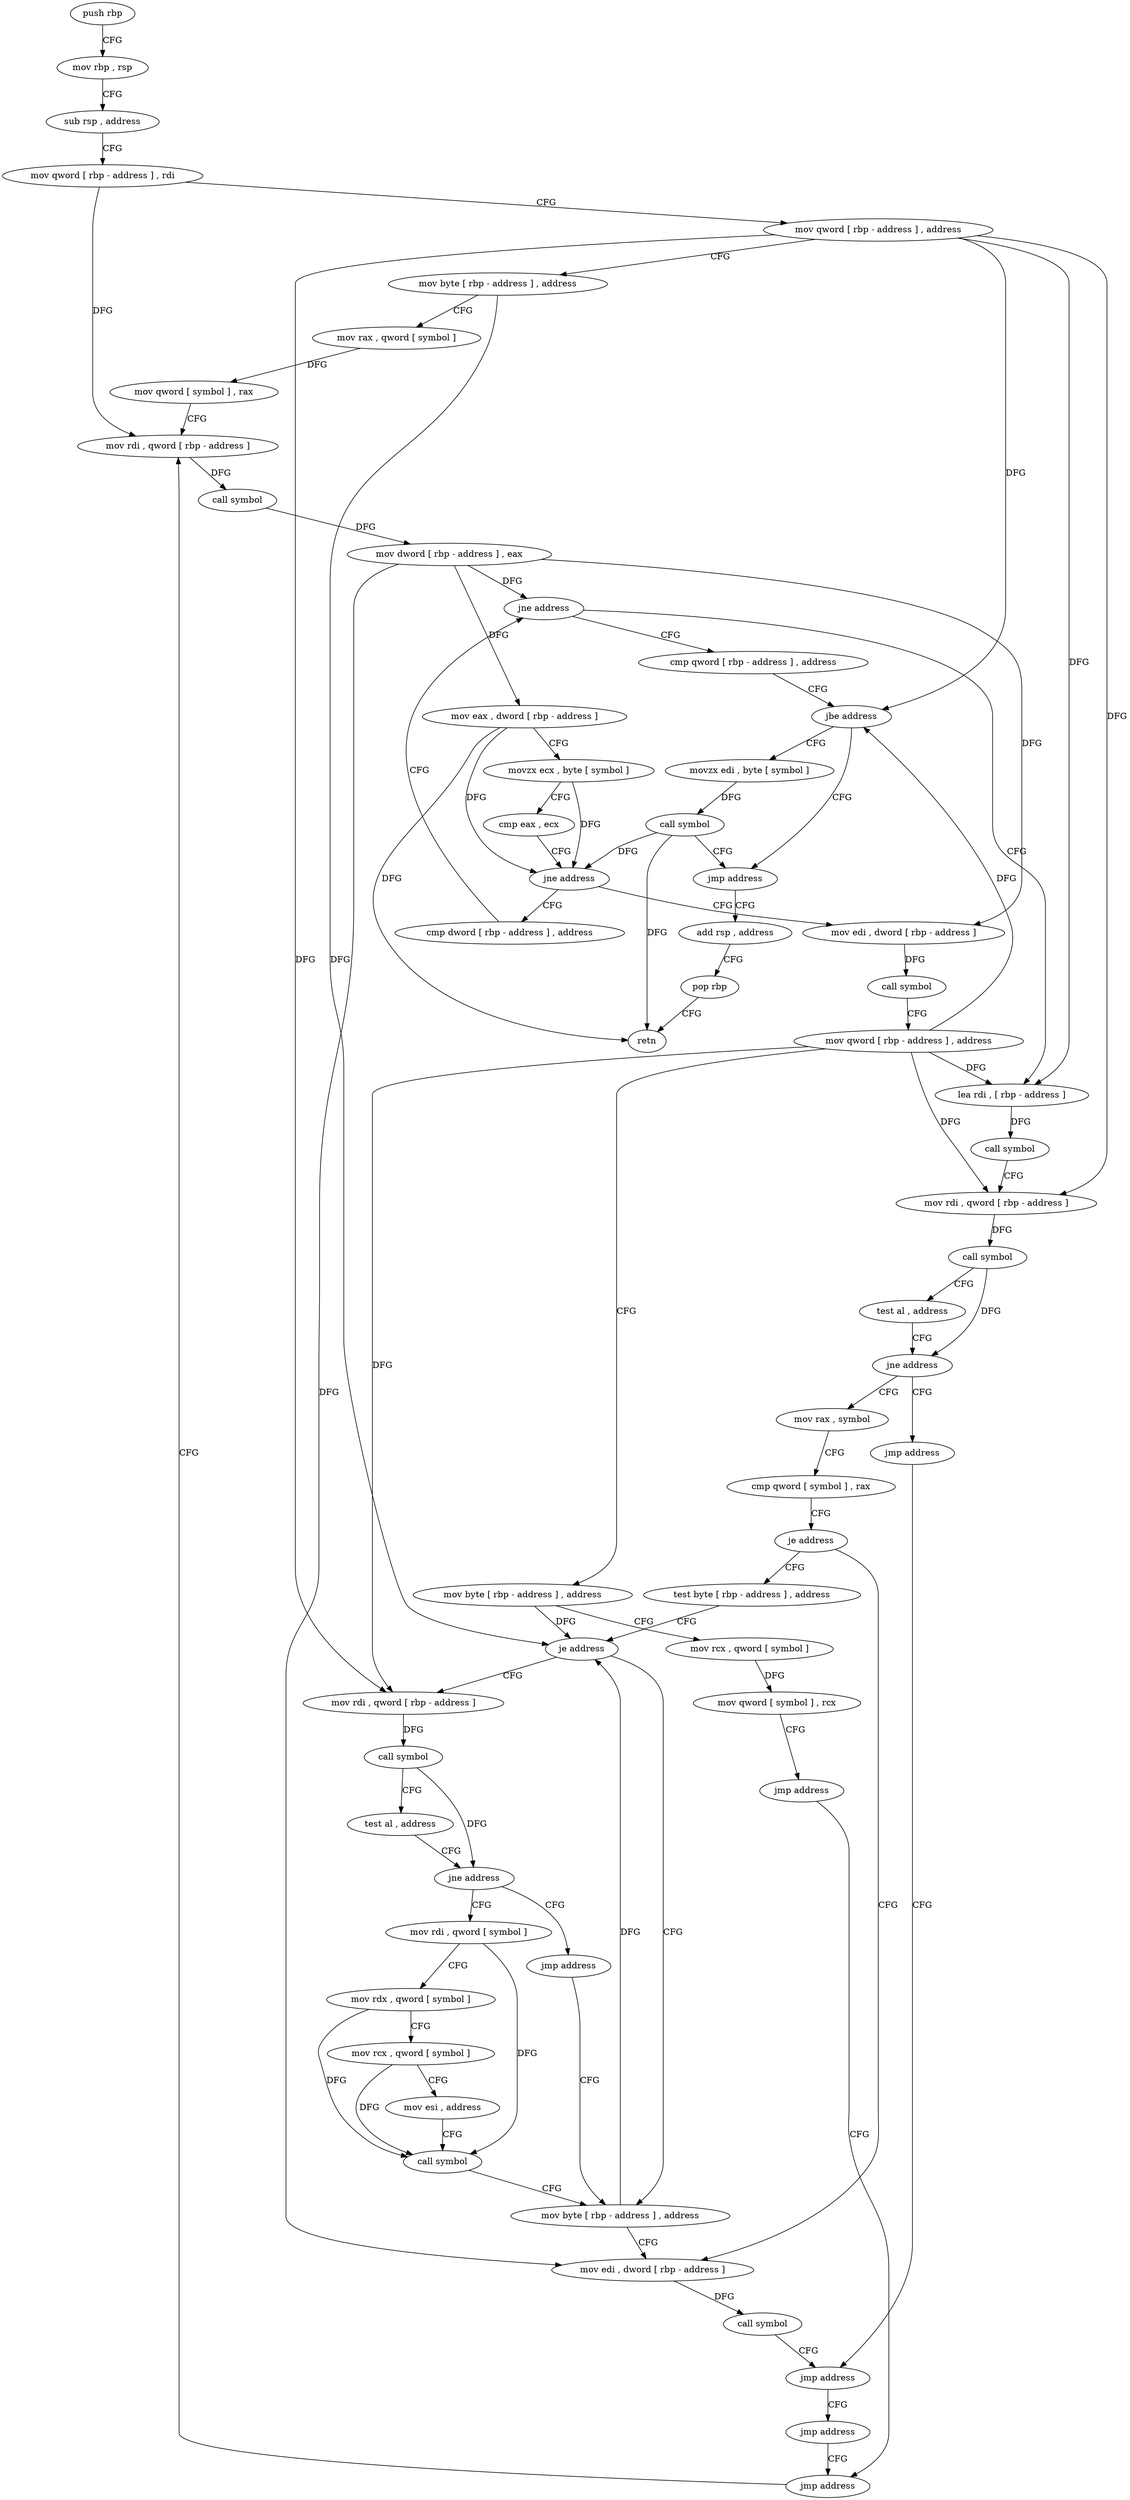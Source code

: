 digraph "func" {
"4203056" [label = "push rbp" ]
"4203057" [label = "mov rbp , rsp" ]
"4203060" [label = "sub rsp , address" ]
"4203064" [label = "mov qword [ rbp - address ] , rdi" ]
"4203068" [label = "mov qword [ rbp - address ] , address" ]
"4203076" [label = "mov byte [ rbp - address ] , address" ]
"4203080" [label = "mov rax , qword [ symbol ]" ]
"4203088" [label = "mov qword [ symbol ] , rax" ]
"4203096" [label = "mov rdi , qword [ rbp - address ]" ]
"4203168" [label = "cmp dword [ rbp - address ] , address" ]
"4203172" [label = "jne address" ]
"4203207" [label = "lea rdi , [ rbp - address ]" ]
"4203178" [label = "cmp qword [ rbp - address ] , address" ]
"4203127" [label = "mov edi , dword [ rbp - address ]" ]
"4203130" [label = "call symbol" ]
"4203135" [label = "mov qword [ rbp - address ] , address" ]
"4203143" [label = "mov byte [ rbp - address ] , address" ]
"4203147" [label = "mov rcx , qword [ symbol ]" ]
"4203155" [label = "mov qword [ symbol ] , rcx" ]
"4203163" [label = "jmp address" ]
"4203350" [label = "jmp address" ]
"4203211" [label = "call symbol" ]
"4203216" [label = "mov rdi , qword [ rbp - address ]" ]
"4203220" [label = "call symbol" ]
"4203225" [label = "test al , address" ]
"4203227" [label = "jne address" ]
"4203238" [label = "mov rax , symbol" ]
"4203233" [label = "jmp address" ]
"4203183" [label = "jbe address" ]
"4203202" [label = "jmp address" ]
"4203189" [label = "movzx edi , byte [ symbol ]" ]
"4203248" [label = "cmp qword [ symbol ] , rax" ]
"4203256" [label = "je address" ]
"4203332" [label = "mov edi , dword [ rbp - address ]" ]
"4203262" [label = "test byte [ rbp - address ] , address" ]
"4203340" [label = "jmp address" ]
"4203355" [label = "add rsp , address" ]
"4203197" [label = "call symbol" ]
"4203100" [label = "call symbol" ]
"4203105" [label = "mov dword [ rbp - address ] , eax" ]
"4203108" [label = "mov eax , dword [ rbp - address ]" ]
"4203111" [label = "movzx ecx , byte [ symbol ]" ]
"4203119" [label = "cmp eax , ecx" ]
"4203121" [label = "jne address" ]
"4203335" [label = "call symbol" ]
"4203266" [label = "je address" ]
"4203328" [label = "mov byte [ rbp - address ] , address" ]
"4203272" [label = "mov rdi , qword [ rbp - address ]" ]
"4203345" [label = "jmp address" ]
"4203359" [label = "pop rbp" ]
"4203360" [label = "retn" ]
"4203276" [label = "call symbol" ]
"4203281" [label = "test al , address" ]
"4203283" [label = "jne address" ]
"4203294" [label = "mov rdi , qword [ symbol ]" ]
"4203289" [label = "jmp address" ]
"4203302" [label = "mov rdx , qword [ symbol ]" ]
"4203310" [label = "mov rcx , qword [ symbol ]" ]
"4203318" [label = "mov esi , address" ]
"4203323" [label = "call symbol" ]
"4203056" -> "4203057" [ label = "CFG" ]
"4203057" -> "4203060" [ label = "CFG" ]
"4203060" -> "4203064" [ label = "CFG" ]
"4203064" -> "4203068" [ label = "CFG" ]
"4203064" -> "4203096" [ label = "DFG" ]
"4203068" -> "4203076" [ label = "CFG" ]
"4203068" -> "4203216" [ label = "DFG" ]
"4203068" -> "4203183" [ label = "DFG" ]
"4203068" -> "4203272" [ label = "DFG" ]
"4203068" -> "4203207" [ label = "DFG" ]
"4203076" -> "4203080" [ label = "CFG" ]
"4203076" -> "4203266" [ label = "DFG" ]
"4203080" -> "4203088" [ label = "DFG" ]
"4203088" -> "4203096" [ label = "CFG" ]
"4203096" -> "4203100" [ label = "DFG" ]
"4203168" -> "4203172" [ label = "CFG" ]
"4203172" -> "4203207" [ label = "CFG" ]
"4203172" -> "4203178" [ label = "CFG" ]
"4203207" -> "4203211" [ label = "DFG" ]
"4203178" -> "4203183" [ label = "CFG" ]
"4203127" -> "4203130" [ label = "DFG" ]
"4203130" -> "4203135" [ label = "CFG" ]
"4203135" -> "4203143" [ label = "CFG" ]
"4203135" -> "4203216" [ label = "DFG" ]
"4203135" -> "4203183" [ label = "DFG" ]
"4203135" -> "4203272" [ label = "DFG" ]
"4203135" -> "4203207" [ label = "DFG" ]
"4203143" -> "4203147" [ label = "CFG" ]
"4203143" -> "4203266" [ label = "DFG" ]
"4203147" -> "4203155" [ label = "DFG" ]
"4203155" -> "4203163" [ label = "CFG" ]
"4203163" -> "4203350" [ label = "CFG" ]
"4203350" -> "4203096" [ label = "CFG" ]
"4203211" -> "4203216" [ label = "CFG" ]
"4203216" -> "4203220" [ label = "DFG" ]
"4203220" -> "4203225" [ label = "CFG" ]
"4203220" -> "4203227" [ label = "DFG" ]
"4203225" -> "4203227" [ label = "CFG" ]
"4203227" -> "4203238" [ label = "CFG" ]
"4203227" -> "4203233" [ label = "CFG" ]
"4203238" -> "4203248" [ label = "CFG" ]
"4203233" -> "4203340" [ label = "CFG" ]
"4203183" -> "4203202" [ label = "CFG" ]
"4203183" -> "4203189" [ label = "CFG" ]
"4203202" -> "4203355" [ label = "CFG" ]
"4203189" -> "4203197" [ label = "DFG" ]
"4203248" -> "4203256" [ label = "CFG" ]
"4203256" -> "4203332" [ label = "CFG" ]
"4203256" -> "4203262" [ label = "CFG" ]
"4203332" -> "4203335" [ label = "DFG" ]
"4203262" -> "4203266" [ label = "CFG" ]
"4203340" -> "4203345" [ label = "CFG" ]
"4203355" -> "4203359" [ label = "CFG" ]
"4203197" -> "4203202" [ label = "CFG" ]
"4203197" -> "4203121" [ label = "DFG" ]
"4203197" -> "4203360" [ label = "DFG" ]
"4203100" -> "4203105" [ label = "DFG" ]
"4203105" -> "4203108" [ label = "DFG" ]
"4203105" -> "4203172" [ label = "DFG" ]
"4203105" -> "4203127" [ label = "DFG" ]
"4203105" -> "4203332" [ label = "DFG" ]
"4203108" -> "4203111" [ label = "CFG" ]
"4203108" -> "4203121" [ label = "DFG" ]
"4203108" -> "4203360" [ label = "DFG" ]
"4203111" -> "4203119" [ label = "CFG" ]
"4203111" -> "4203121" [ label = "DFG" ]
"4203119" -> "4203121" [ label = "CFG" ]
"4203121" -> "4203168" [ label = "CFG" ]
"4203121" -> "4203127" [ label = "CFG" ]
"4203335" -> "4203340" [ label = "CFG" ]
"4203266" -> "4203328" [ label = "CFG" ]
"4203266" -> "4203272" [ label = "CFG" ]
"4203328" -> "4203332" [ label = "CFG" ]
"4203328" -> "4203266" [ label = "DFG" ]
"4203272" -> "4203276" [ label = "DFG" ]
"4203345" -> "4203350" [ label = "CFG" ]
"4203359" -> "4203360" [ label = "CFG" ]
"4203276" -> "4203281" [ label = "CFG" ]
"4203276" -> "4203283" [ label = "DFG" ]
"4203281" -> "4203283" [ label = "CFG" ]
"4203283" -> "4203294" [ label = "CFG" ]
"4203283" -> "4203289" [ label = "CFG" ]
"4203294" -> "4203302" [ label = "CFG" ]
"4203294" -> "4203323" [ label = "DFG" ]
"4203289" -> "4203328" [ label = "CFG" ]
"4203302" -> "4203310" [ label = "CFG" ]
"4203302" -> "4203323" [ label = "DFG" ]
"4203310" -> "4203318" [ label = "CFG" ]
"4203310" -> "4203323" [ label = "DFG" ]
"4203318" -> "4203323" [ label = "CFG" ]
"4203323" -> "4203328" [ label = "CFG" ]
}
